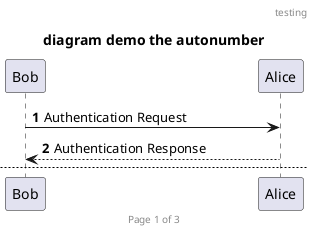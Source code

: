 @startuml

title diagram demo the autonumber

header testing
footer Page %page% of %lastpage%

autonumber

Bob -> Alice: Authentication Request
Bob <-- Alice: Authentication Response

newpage the 2nd page

autonumber 15

Bob -> Alice: Another Authentication Request
Bob <-- Alice: Another Authentication Response

newpage the 3rd page\nmy last page

Bob -> Alice: Another Authentication Request
Bob <-- Alice: Another Authentication Response

autonumber 17

Bob -> Alice: Another Authentication Request
Bob <-- Alice: Another Authentication Response
Bob -> Alice: Another Authentication Request
Bob <-- Alice: Another Authentication Response

autonumber 100 10

Bob -> Alice: Another Authentication Request
Bob <-- Alice: Another Authentication Response

@enduml